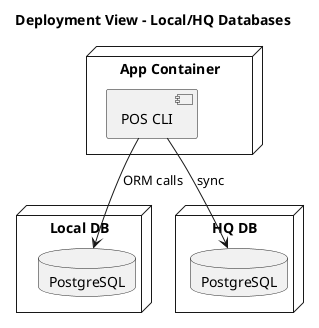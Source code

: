 @startuml deployment_view
title Deployment View - Local/HQ Databases

node "App Container" as App {
    component "POS CLI" as POS_CLI
}

node "Local DB" as Local {
    database "PostgreSQL" as DB_LOCAL
}
node "HQ DB" as HQ {
    database "PostgreSQL" as DB_HQ
}

POS_CLI --> DB_LOCAL : ORM calls
POS_CLI --> DB_HQ : sync
@enduml
